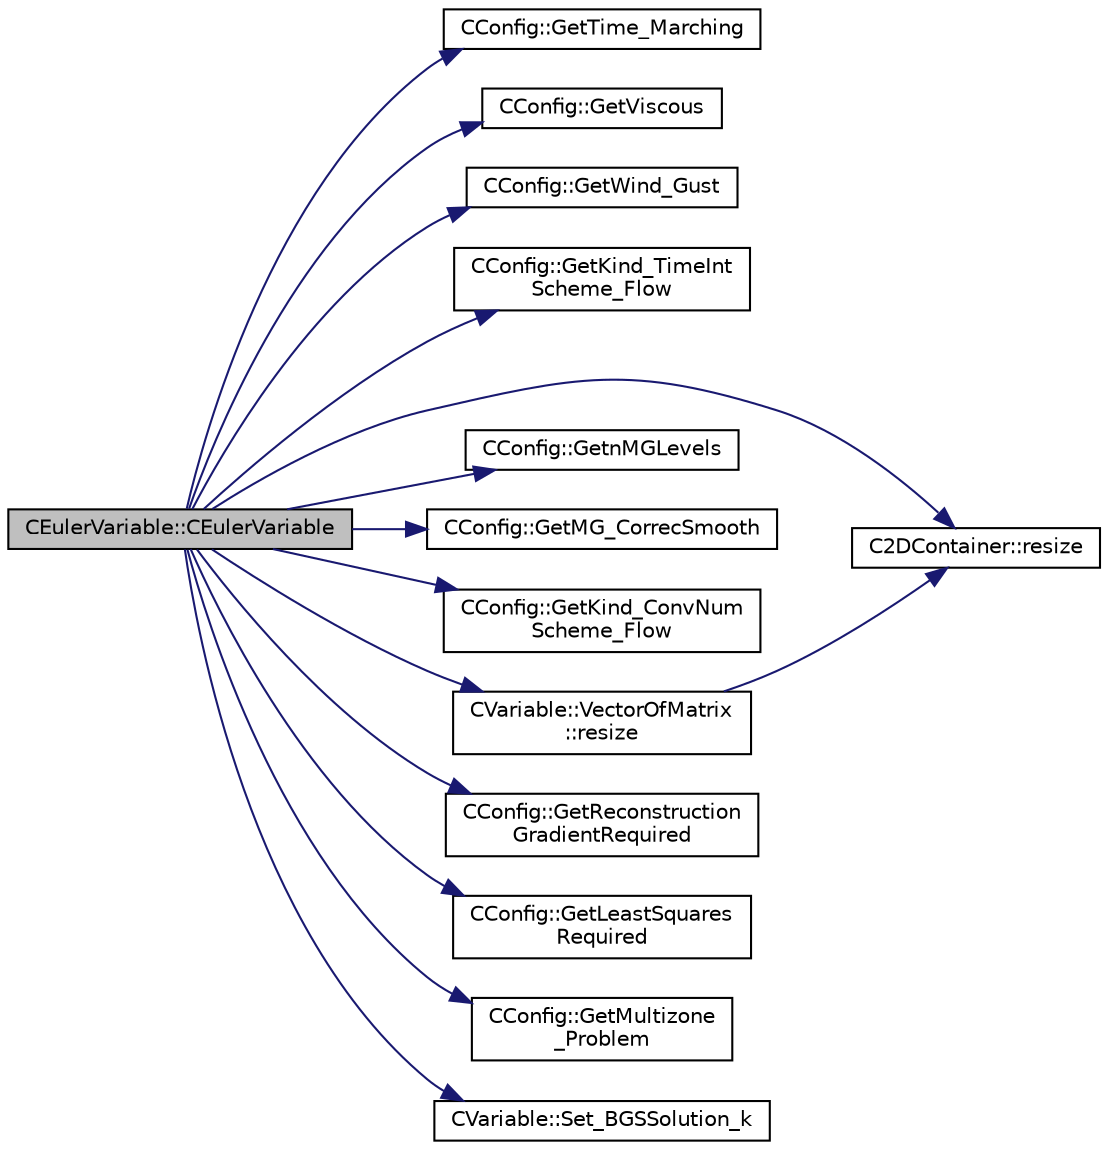 digraph "CEulerVariable::CEulerVariable"
{
  edge [fontname="Helvetica",fontsize="10",labelfontname="Helvetica",labelfontsize="10"];
  node [fontname="Helvetica",fontsize="10",shape=record];
  rankdir="LR";
  Node0 [label="CEulerVariable::CEulerVariable",height=0.2,width=0.4,color="black", fillcolor="grey75", style="filled", fontcolor="black"];
  Node0 -> Node1 [color="midnightblue",fontsize="10",style="solid",fontname="Helvetica"];
  Node1 [label="CConfig::GetTime_Marching",height=0.2,width=0.4,color="black", fillcolor="white", style="filled",URL="$class_c_config.html#a864d499ce740184803607801c47abda7",tooltip="Provides information about the time integration, and change the write in the output files information..."];
  Node0 -> Node2 [color="midnightblue",fontsize="10",style="solid",fontname="Helvetica"];
  Node2 [label="CConfig::GetViscous",height=0.2,width=0.4,color="black", fillcolor="white", style="filled",URL="$class_c_config.html#a2e9af0bd3e1f5ed865e81b627e94a662",tooltip="Determines if problem is viscous. "];
  Node0 -> Node3 [color="midnightblue",fontsize="10",style="solid",fontname="Helvetica"];
  Node3 [label="CConfig::GetWind_Gust",height=0.2,width=0.4,color="black", fillcolor="white", style="filled",URL="$class_c_config.html#abeb1d75666a9d471141c88b5e57458c7",tooltip="Get information about the wind gust. "];
  Node0 -> Node4 [color="midnightblue",fontsize="10",style="solid",fontname="Helvetica"];
  Node4 [label="CConfig::GetKind_TimeInt\lScheme_Flow",height=0.2,width=0.4,color="black", fillcolor="white", style="filled",URL="$class_c_config.html#a20e5fd7b43cfd2bf2bcf5137f12bc635",tooltip="Get the kind of integration scheme (explicit or implicit) for the flow equations. ..."];
  Node0 -> Node5 [color="midnightblue",fontsize="10",style="solid",fontname="Helvetica"];
  Node5 [label="C2DContainer::resize",height=0.2,width=0.4,color="black", fillcolor="white", style="filled",URL="$class_c2_d_container.html#adefb48b593f76aa322e228fea8f76127",tooltip="Request a change of size. "];
  Node0 -> Node6 [color="midnightblue",fontsize="10",style="solid",fontname="Helvetica"];
  Node6 [label="CConfig::GetnMGLevels",height=0.2,width=0.4,color="black", fillcolor="white", style="filled",URL="$class_c_config.html#aea7f78497a5cd863bd065391232329fd",tooltip="Get the number of multigrid levels. "];
  Node0 -> Node7 [color="midnightblue",fontsize="10",style="solid",fontname="Helvetica"];
  Node7 [label="CConfig::GetMG_CorrecSmooth",height=0.2,width=0.4,color="black", fillcolor="white", style="filled",URL="$class_c_config.html#ae9aafd3dfc1a3c7dca73f9a690b8f009",tooltip="Get the number of implicit Jacobi smoothings of the correction in a multigrid strategy. "];
  Node0 -> Node8 [color="midnightblue",fontsize="10",style="solid",fontname="Helvetica"];
  Node8 [label="CConfig::GetKind_ConvNum\lScheme_Flow",height=0.2,width=0.4,color="black", fillcolor="white", style="filled",URL="$class_c_config.html#a37d84fba27cc0fce5fb4dad75277aa0d",tooltip="Get the kind of convective numerical scheme for the flow equations (centered or upwind). "];
  Node0 -> Node9 [color="midnightblue",fontsize="10",style="solid",fontname="Helvetica"];
  Node9 [label="CVariable::VectorOfMatrix\l::resize",height=0.2,width=0.4,color="black", fillcolor="white", style="filled",URL="$struct_c_variable_1_1_vector_of_matrix.html#aec6e4c064e33e18a07ff2a9511963082"];
  Node9 -> Node5 [color="midnightblue",fontsize="10",style="solid",fontname="Helvetica"];
  Node0 -> Node10 [color="midnightblue",fontsize="10",style="solid",fontname="Helvetica"];
  Node10 [label="CConfig::GetReconstruction\lGradientRequired",height=0.2,width=0.4,color="black", fillcolor="white", style="filled",URL="$class_c_config.html#a6f035f69eedad52f835efb73dccd3dfd",tooltip="Get flag for whether a second gradient calculation is required for upwind reconstruction alone..."];
  Node0 -> Node11 [color="midnightblue",fontsize="10",style="solid",fontname="Helvetica"];
  Node11 [label="CConfig::GetLeastSquares\lRequired",height=0.2,width=0.4,color="black", fillcolor="white", style="filled",URL="$class_c_config.html#afdc8329b2af30084c114199a1543b541",tooltip="Get flag for whether a least-squares gradient method is being applied. "];
  Node0 -> Node12 [color="midnightblue",fontsize="10",style="solid",fontname="Helvetica"];
  Node12 [label="CConfig::GetMultizone\l_Problem",height=0.2,width=0.4,color="black", fillcolor="white", style="filled",URL="$class_c_config.html#ad9233b666b21e43c18592925be61cc9b",tooltip="Get whether the simulation we are running is a multizone simulation. "];
  Node0 -> Node13 [color="midnightblue",fontsize="10",style="solid",fontname="Helvetica"];
  Node13 [label="CVariable::Set_BGSSolution_k",height=0.2,width=0.4,color="black", fillcolor="white", style="filled",URL="$class_c_variable.html#aa47456564bac33106a460be201d4c843",tooltip="Set the value of the solution in the previous BGS subiteration. "];
}
